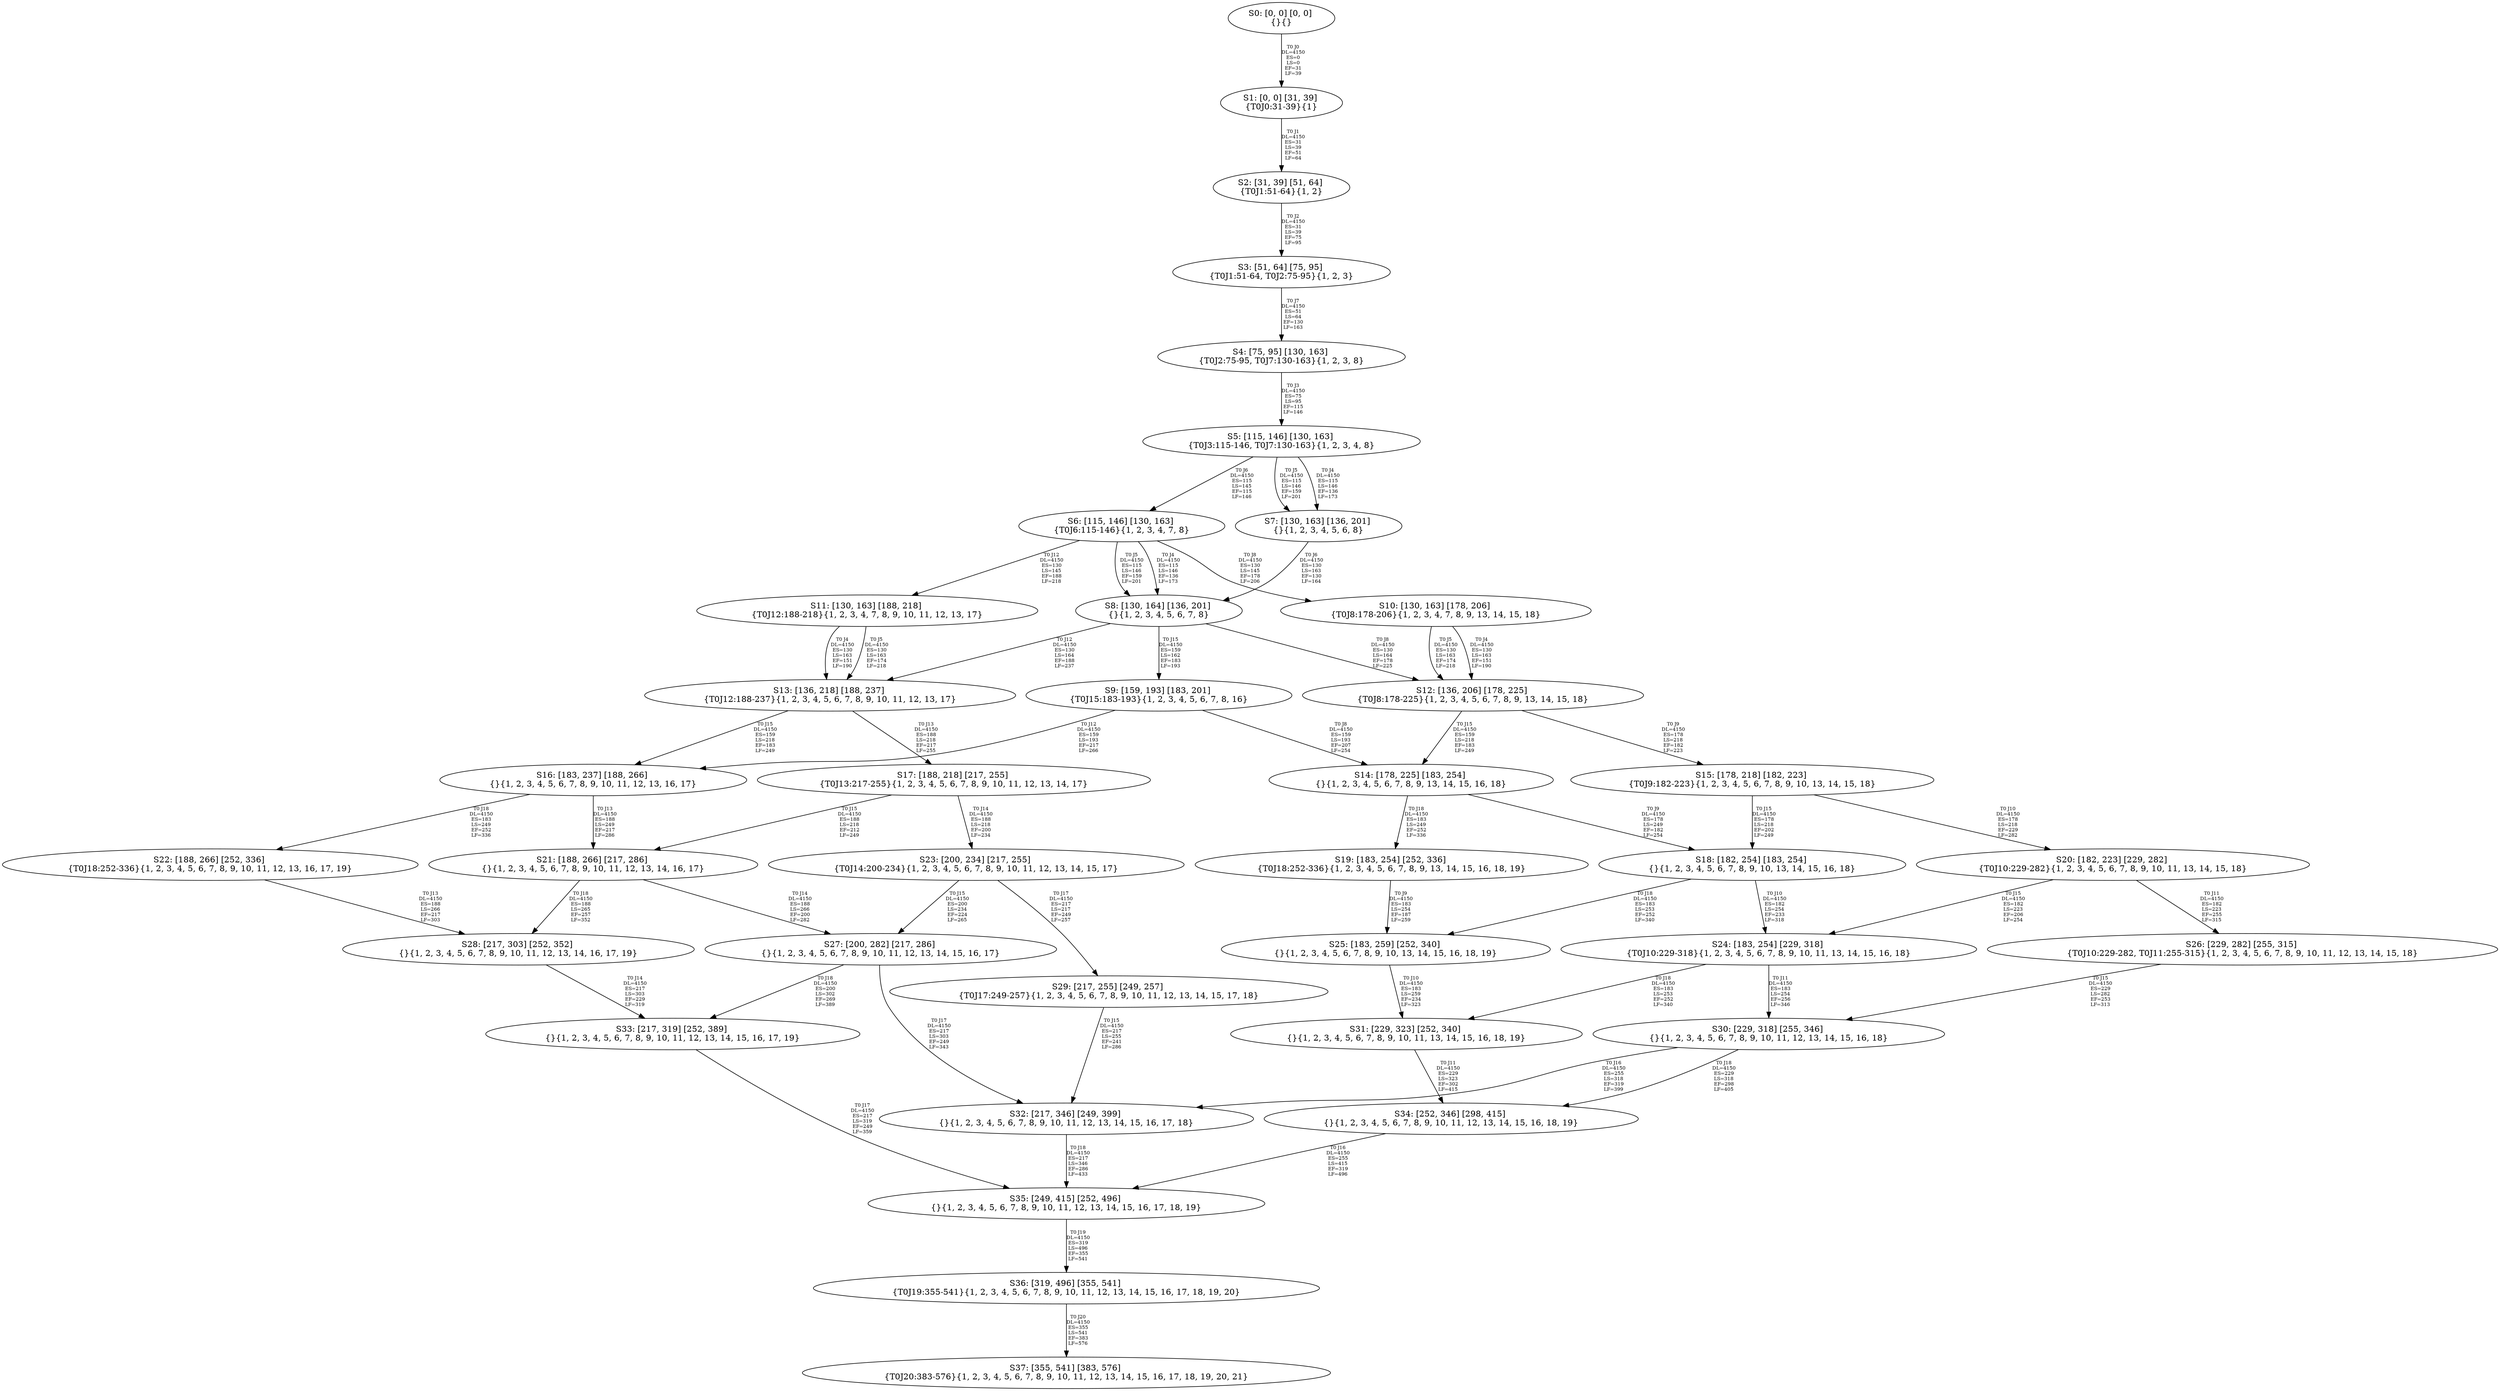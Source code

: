 digraph {
	S0[label="S0: [0, 0] [0, 0] \n{}{}"];
	S1[label="S1: [0, 0] [31, 39] \n{T0J0:31-39}{1}"];
	S2[label="S2: [31, 39] [51, 64] \n{T0J1:51-64}{1, 2}"];
	S3[label="S3: [51, 64] [75, 95] \n{T0J1:51-64, T0J2:75-95}{1, 2, 3}"];
	S4[label="S4: [75, 95] [130, 163] \n{T0J2:75-95, T0J7:130-163}{1, 2, 3, 8}"];
	S5[label="S5: [115, 146] [130, 163] \n{T0J3:115-146, T0J7:130-163}{1, 2, 3, 4, 8}"];
	S6[label="S6: [115, 146] [130, 163] \n{T0J6:115-146}{1, 2, 3, 4, 7, 8}"];
	S7[label="S7: [130, 163] [136, 201] \n{}{1, 2, 3, 4, 5, 6, 8}"];
	S8[label="S8: [130, 164] [136, 201] \n{}{1, 2, 3, 4, 5, 6, 7, 8}"];
	S9[label="S9: [159, 193] [183, 201] \n{T0J15:183-193}{1, 2, 3, 4, 5, 6, 7, 8, 16}"];
	S10[label="S10: [130, 163] [178, 206] \n{T0J8:178-206}{1, 2, 3, 4, 7, 8, 9, 13, 14, 15, 18}"];
	S11[label="S11: [130, 163] [188, 218] \n{T0J12:188-218}{1, 2, 3, 4, 7, 8, 9, 10, 11, 12, 13, 17}"];
	S12[label="S12: [136, 206] [178, 225] \n{T0J8:178-225}{1, 2, 3, 4, 5, 6, 7, 8, 9, 13, 14, 15, 18}"];
	S13[label="S13: [136, 218] [188, 237] \n{T0J12:188-237}{1, 2, 3, 4, 5, 6, 7, 8, 9, 10, 11, 12, 13, 17}"];
	S14[label="S14: [178, 225] [183, 254] \n{}{1, 2, 3, 4, 5, 6, 7, 8, 9, 13, 14, 15, 16, 18}"];
	S15[label="S15: [178, 218] [182, 223] \n{T0J9:182-223}{1, 2, 3, 4, 5, 6, 7, 8, 9, 10, 13, 14, 15, 18}"];
	S16[label="S16: [183, 237] [188, 266] \n{}{1, 2, 3, 4, 5, 6, 7, 8, 9, 10, 11, 12, 13, 16, 17}"];
	S17[label="S17: [188, 218] [217, 255] \n{T0J13:217-255}{1, 2, 3, 4, 5, 6, 7, 8, 9, 10, 11, 12, 13, 14, 17}"];
	S18[label="S18: [182, 254] [183, 254] \n{}{1, 2, 3, 4, 5, 6, 7, 8, 9, 10, 13, 14, 15, 16, 18}"];
	S19[label="S19: [183, 254] [252, 336] \n{T0J18:252-336}{1, 2, 3, 4, 5, 6, 7, 8, 9, 13, 14, 15, 16, 18, 19}"];
	S20[label="S20: [182, 223] [229, 282] \n{T0J10:229-282}{1, 2, 3, 4, 5, 6, 7, 8, 9, 10, 11, 13, 14, 15, 18}"];
	S21[label="S21: [188, 266] [217, 286] \n{}{1, 2, 3, 4, 5, 6, 7, 8, 9, 10, 11, 12, 13, 14, 16, 17}"];
	S22[label="S22: [188, 266] [252, 336] \n{T0J18:252-336}{1, 2, 3, 4, 5, 6, 7, 8, 9, 10, 11, 12, 13, 16, 17, 19}"];
	S23[label="S23: [200, 234] [217, 255] \n{T0J14:200-234}{1, 2, 3, 4, 5, 6, 7, 8, 9, 10, 11, 12, 13, 14, 15, 17}"];
	S24[label="S24: [183, 254] [229, 318] \n{T0J10:229-318}{1, 2, 3, 4, 5, 6, 7, 8, 9, 10, 11, 13, 14, 15, 16, 18}"];
	S25[label="S25: [183, 259] [252, 340] \n{}{1, 2, 3, 4, 5, 6, 7, 8, 9, 10, 13, 14, 15, 16, 18, 19}"];
	S26[label="S26: [229, 282] [255, 315] \n{T0J10:229-282, T0J11:255-315}{1, 2, 3, 4, 5, 6, 7, 8, 9, 10, 11, 12, 13, 14, 15, 18}"];
	S27[label="S27: [200, 282] [217, 286] \n{}{1, 2, 3, 4, 5, 6, 7, 8, 9, 10, 11, 12, 13, 14, 15, 16, 17}"];
	S28[label="S28: [217, 303] [252, 352] \n{}{1, 2, 3, 4, 5, 6, 7, 8, 9, 10, 11, 12, 13, 14, 16, 17, 19}"];
	S29[label="S29: [217, 255] [249, 257] \n{T0J17:249-257}{1, 2, 3, 4, 5, 6, 7, 8, 9, 10, 11, 12, 13, 14, 15, 17, 18}"];
	S30[label="S30: [229, 318] [255, 346] \n{}{1, 2, 3, 4, 5, 6, 7, 8, 9, 10, 11, 12, 13, 14, 15, 16, 18}"];
	S31[label="S31: [229, 323] [252, 340] \n{}{1, 2, 3, 4, 5, 6, 7, 8, 9, 10, 11, 13, 14, 15, 16, 18, 19}"];
	S32[label="S32: [217, 346] [249, 399] \n{}{1, 2, 3, 4, 5, 6, 7, 8, 9, 10, 11, 12, 13, 14, 15, 16, 17, 18}"];
	S33[label="S33: [217, 319] [252, 389] \n{}{1, 2, 3, 4, 5, 6, 7, 8, 9, 10, 11, 12, 13, 14, 15, 16, 17, 19}"];
	S34[label="S34: [252, 346] [298, 415] \n{}{1, 2, 3, 4, 5, 6, 7, 8, 9, 10, 11, 12, 13, 14, 15, 16, 18, 19}"];
	S35[label="S35: [249, 415] [252, 496] \n{}{1, 2, 3, 4, 5, 6, 7, 8, 9, 10, 11, 12, 13, 14, 15, 16, 17, 18, 19}"];
	S36[label="S36: [319, 496] [355, 541] \n{T0J19:355-541}{1, 2, 3, 4, 5, 6, 7, 8, 9, 10, 11, 12, 13, 14, 15, 16, 17, 18, 19, 20}"];
	S37[label="S37: [355, 541] [383, 576] \n{T0J20:383-576}{1, 2, 3, 4, 5, 6, 7, 8, 9, 10, 11, 12, 13, 14, 15, 16, 17, 18, 19, 20, 21}"];
	S0 -> S1[label="T0 J0\nDL=4150\nES=0\nLS=0\nEF=31\nLF=39",fontsize=8];
	S1 -> S2[label="T0 J1\nDL=4150\nES=31\nLS=39\nEF=51\nLF=64",fontsize=8];
	S2 -> S3[label="T0 J2\nDL=4150\nES=31\nLS=39\nEF=75\nLF=95",fontsize=8];
	S3 -> S4[label="T0 J7\nDL=4150\nES=51\nLS=64\nEF=130\nLF=163",fontsize=8];
	S4 -> S5[label="T0 J3\nDL=4150\nES=75\nLS=95\nEF=115\nLF=146",fontsize=8];
	S5 -> S7[label="T0 J4\nDL=4150\nES=115\nLS=146\nEF=136\nLF=173",fontsize=8];
	S5 -> S7[label="T0 J5\nDL=4150\nES=115\nLS=146\nEF=159\nLF=201",fontsize=8];
	S5 -> S6[label="T0 J6\nDL=4150\nES=115\nLS=145\nEF=115\nLF=146",fontsize=8];
	S6 -> S8[label="T0 J4\nDL=4150\nES=115\nLS=146\nEF=136\nLF=173",fontsize=8];
	S6 -> S8[label="T0 J5\nDL=4150\nES=115\nLS=146\nEF=159\nLF=201",fontsize=8];
	S6 -> S10[label="T0 J8\nDL=4150\nES=130\nLS=145\nEF=178\nLF=206",fontsize=8];
	S6 -> S11[label="T0 J12\nDL=4150\nES=130\nLS=145\nEF=188\nLF=218",fontsize=8];
	S7 -> S8[label="T0 J6\nDL=4150\nES=130\nLS=163\nEF=130\nLF=164",fontsize=8];
	S8 -> S12[label="T0 J8\nDL=4150\nES=130\nLS=164\nEF=178\nLF=225",fontsize=8];
	S8 -> S13[label="T0 J12\nDL=4150\nES=130\nLS=164\nEF=188\nLF=237",fontsize=8];
	S8 -> S9[label="T0 J15\nDL=4150\nES=159\nLS=162\nEF=183\nLF=193",fontsize=8];
	S9 -> S14[label="T0 J8\nDL=4150\nES=159\nLS=193\nEF=207\nLF=254",fontsize=8];
	S9 -> S16[label="T0 J12\nDL=4150\nES=159\nLS=193\nEF=217\nLF=266",fontsize=8];
	S10 -> S12[label="T0 J4\nDL=4150\nES=130\nLS=163\nEF=151\nLF=190",fontsize=8];
	S10 -> S12[label="T0 J5\nDL=4150\nES=130\nLS=163\nEF=174\nLF=218",fontsize=8];
	S11 -> S13[label="T0 J4\nDL=4150\nES=130\nLS=163\nEF=151\nLF=190",fontsize=8];
	S11 -> S13[label="T0 J5\nDL=4150\nES=130\nLS=163\nEF=174\nLF=218",fontsize=8];
	S12 -> S15[label="T0 J9\nDL=4150\nES=178\nLS=218\nEF=182\nLF=223",fontsize=8];
	S12 -> S14[label="T0 J15\nDL=4150\nES=159\nLS=218\nEF=183\nLF=249",fontsize=8];
	S13 -> S17[label="T0 J13\nDL=4150\nES=188\nLS=218\nEF=217\nLF=255",fontsize=8];
	S13 -> S16[label="T0 J15\nDL=4150\nES=159\nLS=218\nEF=183\nLF=249",fontsize=8];
	S14 -> S18[label="T0 J9\nDL=4150\nES=178\nLS=249\nEF=182\nLF=254",fontsize=8];
	S14 -> S19[label="T0 J18\nDL=4150\nES=183\nLS=249\nEF=252\nLF=336",fontsize=8];
	S15 -> S20[label="T0 J10\nDL=4150\nES=178\nLS=218\nEF=229\nLF=282",fontsize=8];
	S15 -> S18[label="T0 J15\nDL=4150\nES=178\nLS=218\nEF=202\nLF=249",fontsize=8];
	S16 -> S21[label="T0 J13\nDL=4150\nES=188\nLS=249\nEF=217\nLF=286",fontsize=8];
	S16 -> S22[label="T0 J18\nDL=4150\nES=183\nLS=249\nEF=252\nLF=336",fontsize=8];
	S17 -> S23[label="T0 J14\nDL=4150\nES=188\nLS=218\nEF=200\nLF=234",fontsize=8];
	S17 -> S21[label="T0 J15\nDL=4150\nES=188\nLS=218\nEF=212\nLF=249",fontsize=8];
	S18 -> S24[label="T0 J10\nDL=4150\nES=182\nLS=254\nEF=233\nLF=318",fontsize=8];
	S18 -> S25[label="T0 J18\nDL=4150\nES=183\nLS=253\nEF=252\nLF=340",fontsize=8];
	S19 -> S25[label="T0 J9\nDL=4150\nES=183\nLS=254\nEF=187\nLF=259",fontsize=8];
	S20 -> S26[label="T0 J11\nDL=4150\nES=182\nLS=223\nEF=255\nLF=315",fontsize=8];
	S20 -> S24[label="T0 J15\nDL=4150\nES=182\nLS=223\nEF=206\nLF=254",fontsize=8];
	S21 -> S27[label="T0 J14\nDL=4150\nES=188\nLS=266\nEF=200\nLF=282",fontsize=8];
	S21 -> S28[label="T0 J18\nDL=4150\nES=188\nLS=265\nEF=257\nLF=352",fontsize=8];
	S22 -> S28[label="T0 J13\nDL=4150\nES=188\nLS=266\nEF=217\nLF=303",fontsize=8];
	S23 -> S27[label="T0 J15\nDL=4150\nES=200\nLS=234\nEF=224\nLF=265",fontsize=8];
	S23 -> S29[label="T0 J17\nDL=4150\nES=217\nLS=217\nEF=249\nLF=257",fontsize=8];
	S24 -> S30[label="T0 J11\nDL=4150\nES=183\nLS=254\nEF=256\nLF=346",fontsize=8];
	S24 -> S31[label="T0 J18\nDL=4150\nES=183\nLS=253\nEF=252\nLF=340",fontsize=8];
	S25 -> S31[label="T0 J10\nDL=4150\nES=183\nLS=259\nEF=234\nLF=323",fontsize=8];
	S26 -> S30[label="T0 J15\nDL=4150\nES=229\nLS=282\nEF=253\nLF=313",fontsize=8];
	S27 -> S32[label="T0 J17\nDL=4150\nES=217\nLS=303\nEF=249\nLF=343",fontsize=8];
	S27 -> S33[label="T0 J18\nDL=4150\nES=200\nLS=302\nEF=269\nLF=389",fontsize=8];
	S28 -> S33[label="T0 J14\nDL=4150\nES=217\nLS=303\nEF=229\nLF=319",fontsize=8];
	S29 -> S32[label="T0 J15\nDL=4150\nES=217\nLS=255\nEF=241\nLF=286",fontsize=8];
	S30 -> S32[label="T0 J16\nDL=4150\nES=255\nLS=318\nEF=319\nLF=399",fontsize=8];
	S30 -> S34[label="T0 J18\nDL=4150\nES=229\nLS=318\nEF=298\nLF=405",fontsize=8];
	S31 -> S34[label="T0 J11\nDL=4150\nES=229\nLS=323\nEF=302\nLF=415",fontsize=8];
	S32 -> S35[label="T0 J18\nDL=4150\nES=217\nLS=346\nEF=286\nLF=433",fontsize=8];
	S33 -> S35[label="T0 J17\nDL=4150\nES=217\nLS=319\nEF=249\nLF=359",fontsize=8];
	S34 -> S35[label="T0 J16\nDL=4150\nES=255\nLS=415\nEF=319\nLF=496",fontsize=8];
	S35 -> S36[label="T0 J19\nDL=4150\nES=319\nLS=496\nEF=355\nLF=541",fontsize=8];
	S36 -> S37[label="T0 J20\nDL=4150\nES=355\nLS=541\nEF=383\nLF=576",fontsize=8];
}

